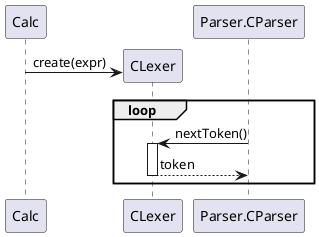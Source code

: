 @startuml

participant Calc
participant CLexer
participant Parser.CParser

Calc -> CLexer ** : create(expr)

loop
    Parser.CParser -> CLexer : nextToken()
    activate CLexer
        Parser.CParser <-- CLexer : token
    deactivate CLexer
end

@enduml
